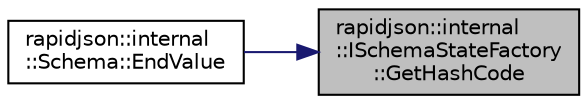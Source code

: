 digraph "rapidjson::internal::ISchemaStateFactory::GetHashCode"
{
 // INTERACTIVE_SVG=YES
 // LATEX_PDF_SIZE
  edge [fontname="Helvetica",fontsize="10",labelfontname="Helvetica",labelfontsize="10"];
  node [fontname="Helvetica",fontsize="10",shape=record];
  rankdir="RL";
  Node16 [label="rapidjson::internal\l::ISchemaStateFactory\l::GetHashCode",height=0.2,width=0.4,color="black", fillcolor="grey75", style="filled", fontcolor="black",tooltip=" "];
  Node16 -> Node17 [dir="back",color="midnightblue",fontsize="10",style="solid",fontname="Helvetica"];
  Node17 [label="rapidjson::internal\l::Schema::EndValue",height=0.2,width=0.4,color="black", fillcolor="white", style="filled",URL="$classrapidjson_1_1internal_1_1_schema.html#a6a23f4f0c794779e3e257d7b360dc8b7",tooltip=" "];
}
